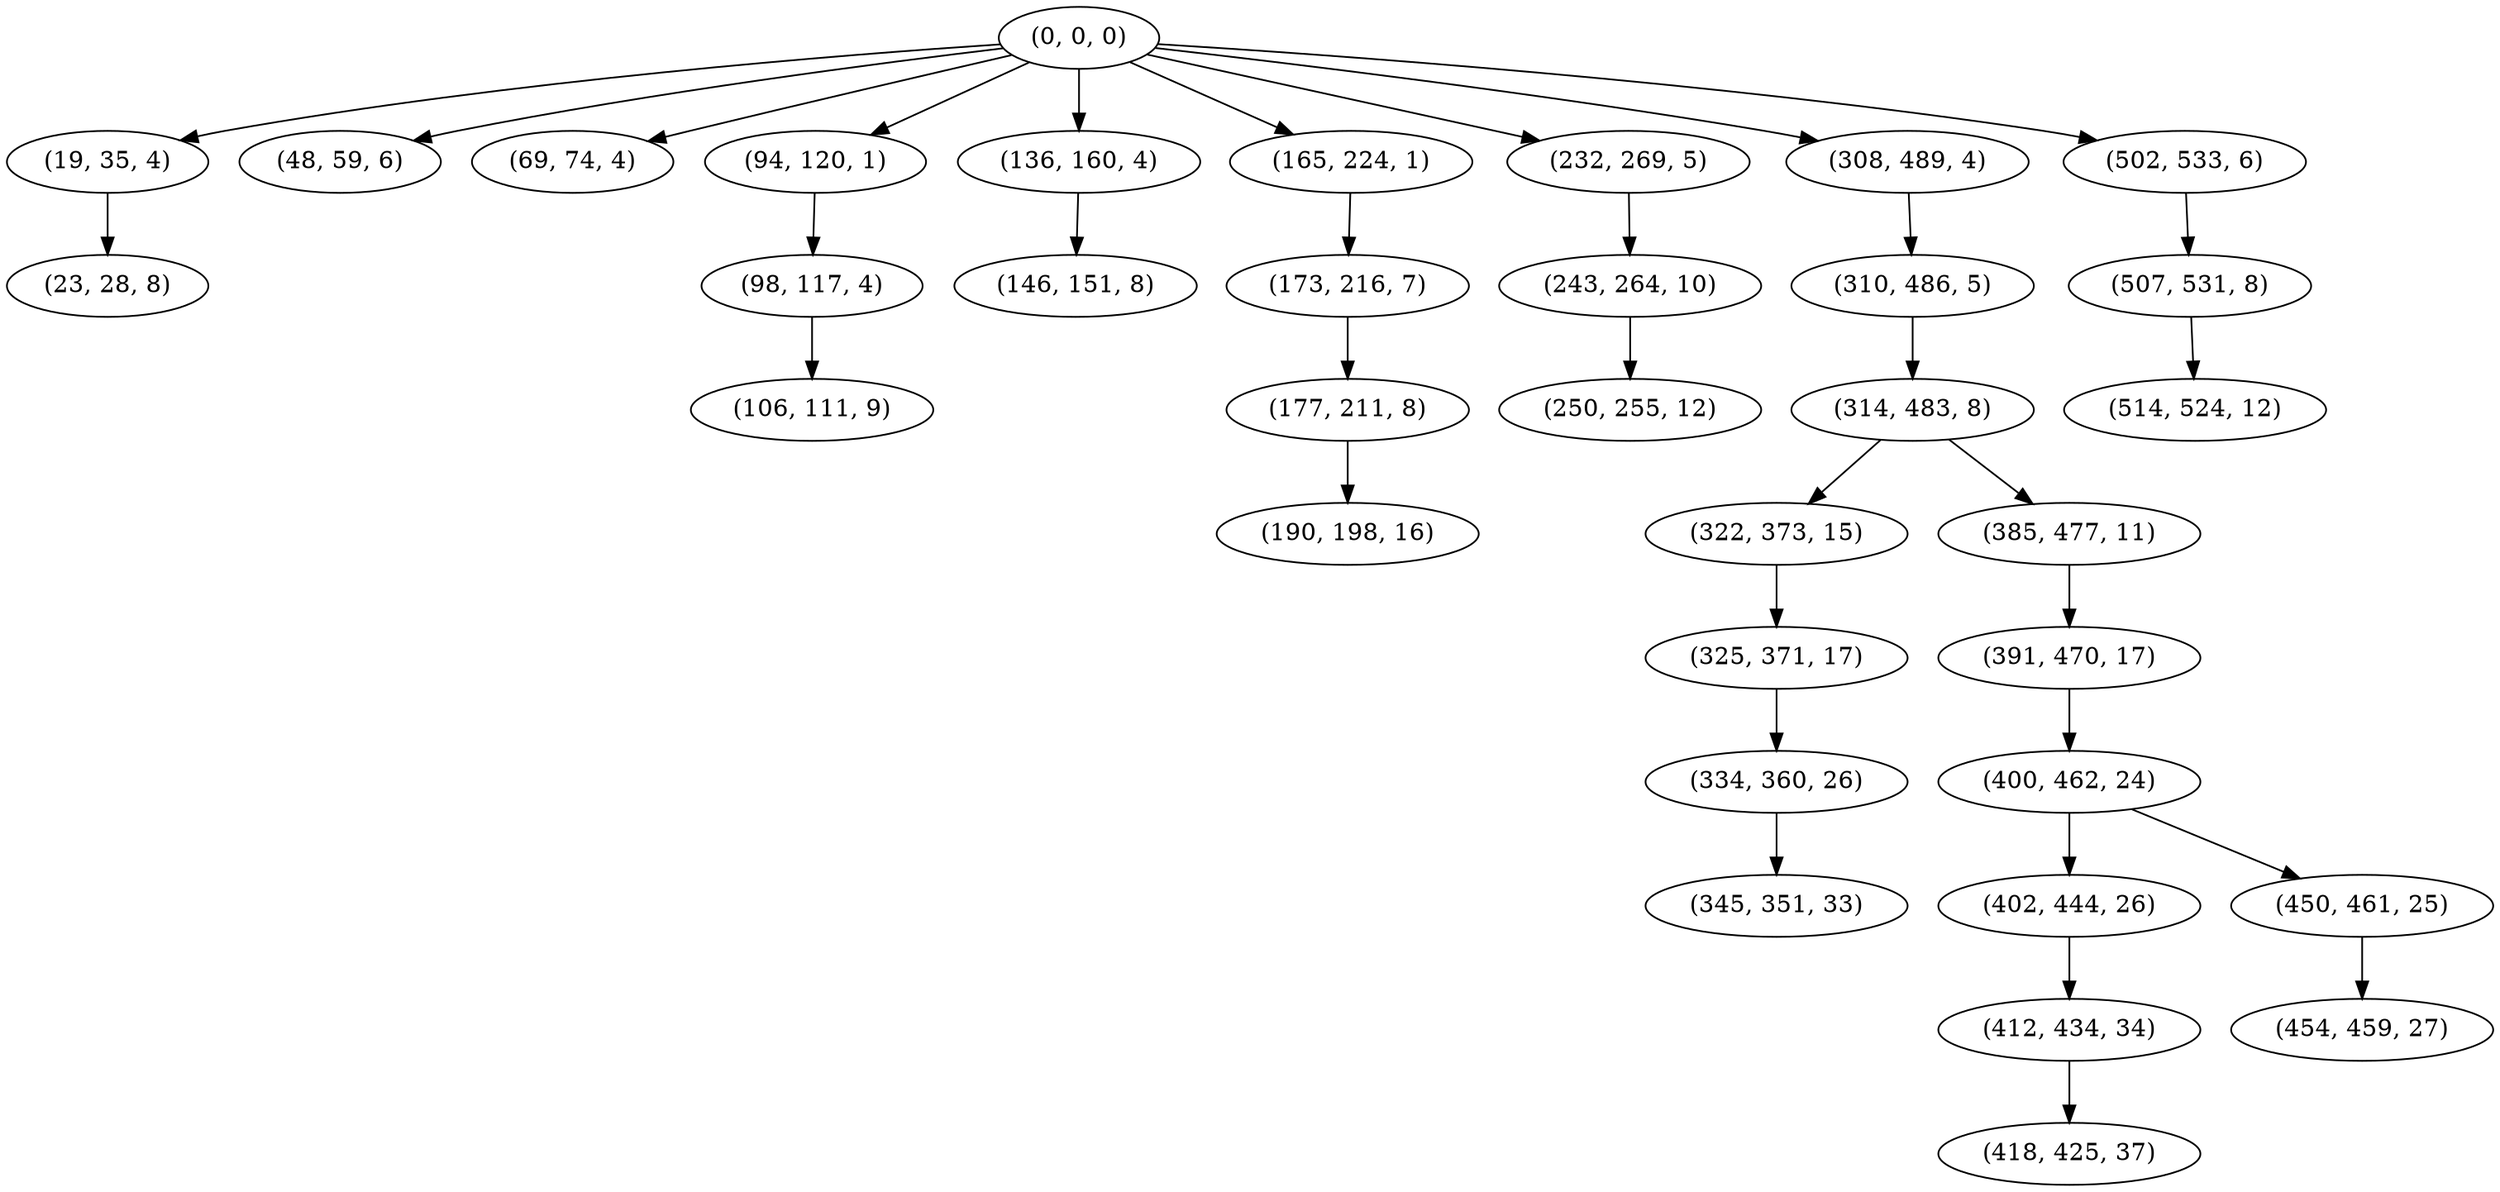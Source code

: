 digraph tree {
    "(0, 0, 0)";
    "(19, 35, 4)";
    "(23, 28, 8)";
    "(48, 59, 6)";
    "(69, 74, 4)";
    "(94, 120, 1)";
    "(98, 117, 4)";
    "(106, 111, 9)";
    "(136, 160, 4)";
    "(146, 151, 8)";
    "(165, 224, 1)";
    "(173, 216, 7)";
    "(177, 211, 8)";
    "(190, 198, 16)";
    "(232, 269, 5)";
    "(243, 264, 10)";
    "(250, 255, 12)";
    "(308, 489, 4)";
    "(310, 486, 5)";
    "(314, 483, 8)";
    "(322, 373, 15)";
    "(325, 371, 17)";
    "(334, 360, 26)";
    "(345, 351, 33)";
    "(385, 477, 11)";
    "(391, 470, 17)";
    "(400, 462, 24)";
    "(402, 444, 26)";
    "(412, 434, 34)";
    "(418, 425, 37)";
    "(450, 461, 25)";
    "(454, 459, 27)";
    "(502, 533, 6)";
    "(507, 531, 8)";
    "(514, 524, 12)";
    "(0, 0, 0)" -> "(19, 35, 4)";
    "(0, 0, 0)" -> "(48, 59, 6)";
    "(0, 0, 0)" -> "(69, 74, 4)";
    "(0, 0, 0)" -> "(94, 120, 1)";
    "(0, 0, 0)" -> "(136, 160, 4)";
    "(0, 0, 0)" -> "(165, 224, 1)";
    "(0, 0, 0)" -> "(232, 269, 5)";
    "(0, 0, 0)" -> "(308, 489, 4)";
    "(0, 0, 0)" -> "(502, 533, 6)";
    "(19, 35, 4)" -> "(23, 28, 8)";
    "(94, 120, 1)" -> "(98, 117, 4)";
    "(98, 117, 4)" -> "(106, 111, 9)";
    "(136, 160, 4)" -> "(146, 151, 8)";
    "(165, 224, 1)" -> "(173, 216, 7)";
    "(173, 216, 7)" -> "(177, 211, 8)";
    "(177, 211, 8)" -> "(190, 198, 16)";
    "(232, 269, 5)" -> "(243, 264, 10)";
    "(243, 264, 10)" -> "(250, 255, 12)";
    "(308, 489, 4)" -> "(310, 486, 5)";
    "(310, 486, 5)" -> "(314, 483, 8)";
    "(314, 483, 8)" -> "(322, 373, 15)";
    "(314, 483, 8)" -> "(385, 477, 11)";
    "(322, 373, 15)" -> "(325, 371, 17)";
    "(325, 371, 17)" -> "(334, 360, 26)";
    "(334, 360, 26)" -> "(345, 351, 33)";
    "(385, 477, 11)" -> "(391, 470, 17)";
    "(391, 470, 17)" -> "(400, 462, 24)";
    "(400, 462, 24)" -> "(402, 444, 26)";
    "(400, 462, 24)" -> "(450, 461, 25)";
    "(402, 444, 26)" -> "(412, 434, 34)";
    "(412, 434, 34)" -> "(418, 425, 37)";
    "(450, 461, 25)" -> "(454, 459, 27)";
    "(502, 533, 6)" -> "(507, 531, 8)";
    "(507, 531, 8)" -> "(514, 524, 12)";
}
